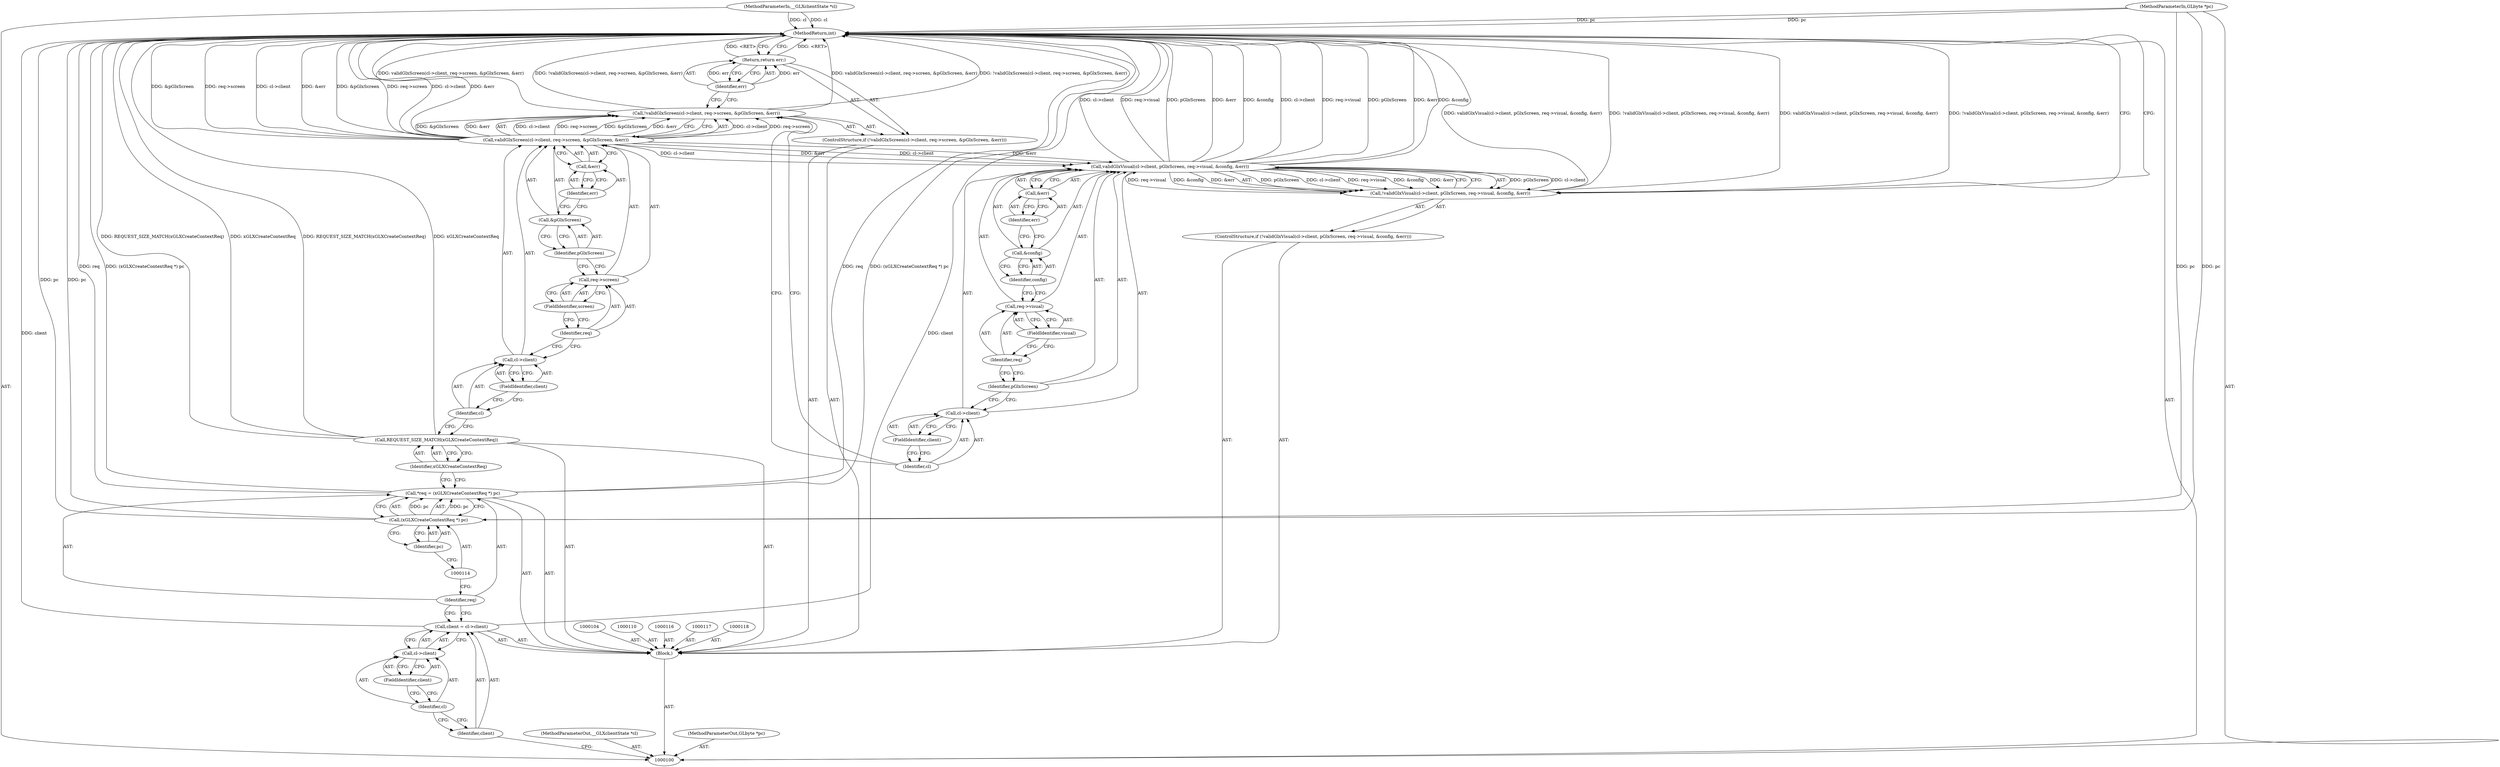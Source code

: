digraph "0_xserver_ec9c97c6bf70b523bc500bd3adf62176f1bb33a4" {
"1000150" [label="(MethodReturn,int)"];
"1000101" [label="(MethodParameterIn,__GLXclientState *cl)"];
"1000203" [label="(MethodParameterOut,__GLXclientState *cl)"];
"1000102" [label="(MethodParameterIn,GLbyte *pc)"];
"1000204" [label="(MethodParameterOut,GLbyte *pc)"];
"1000123" [label="(Call,validGlxScreen(cl->client, req->screen, &pGlxScreen, &err))"];
"1000124" [label="(Call,cl->client)"];
"1000125" [label="(Identifier,cl)"];
"1000126" [label="(FieldIdentifier,client)"];
"1000127" [label="(Call,req->screen)"];
"1000128" [label="(Identifier,req)"];
"1000129" [label="(FieldIdentifier,screen)"];
"1000121" [label="(ControlStructure,if (!validGlxScreen(cl->client, req->screen, &pGlxScreen, &err)))"];
"1000130" [label="(Call,&pGlxScreen)"];
"1000131" [label="(Identifier,pGlxScreen)"];
"1000132" [label="(Call,&err)"];
"1000133" [label="(Identifier,err)"];
"1000122" [label="(Call,!validGlxScreen(cl->client, req->screen, &pGlxScreen, &err))"];
"1000134" [label="(Return,return err;)"];
"1000135" [label="(Identifier,err)"];
"1000138" [label="(Call,validGlxVisual(cl->client, pGlxScreen, req->visual, &config, &err))"];
"1000139" [label="(Call,cl->client)"];
"1000140" [label="(Identifier,cl)"];
"1000141" [label="(FieldIdentifier,client)"];
"1000142" [label="(Identifier,pGlxScreen)"];
"1000143" [label="(Call,req->visual)"];
"1000144" [label="(Identifier,req)"];
"1000136" [label="(ControlStructure,if (!validGlxVisual(cl->client, pGlxScreen, req->visual, &config, &err)))"];
"1000145" [label="(FieldIdentifier,visual)"];
"1000146" [label="(Call,&config)"];
"1000147" [label="(Identifier,config)"];
"1000148" [label="(Call,&err)"];
"1000149" [label="(Identifier,err)"];
"1000137" [label="(Call,!validGlxVisual(cl->client, pGlxScreen, req->visual, &config, &err))"];
"1000103" [label="(Block,)"];
"1000105" [label="(Call,client = cl->client)"];
"1000106" [label="(Identifier,client)"];
"1000107" [label="(Call,cl->client)"];
"1000108" [label="(Identifier,cl)"];
"1000109" [label="(FieldIdentifier,client)"];
"1000111" [label="(Call,*req = (xGLXCreateContextReq *) pc)"];
"1000112" [label="(Identifier,req)"];
"1000113" [label="(Call,(xGLXCreateContextReq *) pc)"];
"1000115" [label="(Identifier,pc)"];
"1000120" [label="(Identifier,xGLXCreateContextReq)"];
"1000119" [label="(Call,REQUEST_SIZE_MATCH(xGLXCreateContextReq))"];
"1000150" -> "1000100"  [label="AST: "];
"1000150" -> "1000134"  [label="CFG: "];
"1000150" -> "1000137"  [label="CFG: "];
"1000134" -> "1000150"  [label="DDG: <RET>"];
"1000123" -> "1000150"  [label="DDG: &pGlxScreen"];
"1000123" -> "1000150"  [label="DDG: req->screen"];
"1000123" -> "1000150"  [label="DDG: cl->client"];
"1000123" -> "1000150"  [label="DDG: &err"];
"1000138" -> "1000150"  [label="DDG: pGlxScreen"];
"1000138" -> "1000150"  [label="DDG: &err"];
"1000138" -> "1000150"  [label="DDG: &config"];
"1000138" -> "1000150"  [label="DDG: cl->client"];
"1000138" -> "1000150"  [label="DDG: req->visual"];
"1000113" -> "1000150"  [label="DDG: pc"];
"1000137" -> "1000150"  [label="DDG: validGlxVisual(cl->client, pGlxScreen, req->visual, &config, &err)"];
"1000137" -> "1000150"  [label="DDG: !validGlxVisual(cl->client, pGlxScreen, req->visual, &config, &err)"];
"1000119" -> "1000150"  [label="DDG: REQUEST_SIZE_MATCH(xGLXCreateContextReq)"];
"1000119" -> "1000150"  [label="DDG: xGLXCreateContextReq"];
"1000122" -> "1000150"  [label="DDG: validGlxScreen(cl->client, req->screen, &pGlxScreen, &err)"];
"1000122" -> "1000150"  [label="DDG: !validGlxScreen(cl->client, req->screen, &pGlxScreen, &err)"];
"1000102" -> "1000150"  [label="DDG: pc"];
"1000111" -> "1000150"  [label="DDG: req"];
"1000111" -> "1000150"  [label="DDG: (xGLXCreateContextReq *) pc"];
"1000101" -> "1000150"  [label="DDG: cl"];
"1000105" -> "1000150"  [label="DDG: client"];
"1000101" -> "1000100"  [label="AST: "];
"1000101" -> "1000150"  [label="DDG: cl"];
"1000203" -> "1000100"  [label="AST: "];
"1000102" -> "1000100"  [label="AST: "];
"1000102" -> "1000150"  [label="DDG: pc"];
"1000102" -> "1000113"  [label="DDG: pc"];
"1000204" -> "1000100"  [label="AST: "];
"1000123" -> "1000122"  [label="AST: "];
"1000123" -> "1000132"  [label="CFG: "];
"1000124" -> "1000123"  [label="AST: "];
"1000127" -> "1000123"  [label="AST: "];
"1000130" -> "1000123"  [label="AST: "];
"1000132" -> "1000123"  [label="AST: "];
"1000122" -> "1000123"  [label="CFG: "];
"1000123" -> "1000150"  [label="DDG: &pGlxScreen"];
"1000123" -> "1000150"  [label="DDG: req->screen"];
"1000123" -> "1000150"  [label="DDG: cl->client"];
"1000123" -> "1000150"  [label="DDG: &err"];
"1000123" -> "1000122"  [label="DDG: cl->client"];
"1000123" -> "1000122"  [label="DDG: req->screen"];
"1000123" -> "1000122"  [label="DDG: &pGlxScreen"];
"1000123" -> "1000122"  [label="DDG: &err"];
"1000123" -> "1000138"  [label="DDG: cl->client"];
"1000123" -> "1000138"  [label="DDG: &err"];
"1000124" -> "1000123"  [label="AST: "];
"1000124" -> "1000126"  [label="CFG: "];
"1000125" -> "1000124"  [label="AST: "];
"1000126" -> "1000124"  [label="AST: "];
"1000128" -> "1000124"  [label="CFG: "];
"1000125" -> "1000124"  [label="AST: "];
"1000125" -> "1000119"  [label="CFG: "];
"1000126" -> "1000125"  [label="CFG: "];
"1000126" -> "1000124"  [label="AST: "];
"1000126" -> "1000125"  [label="CFG: "];
"1000124" -> "1000126"  [label="CFG: "];
"1000127" -> "1000123"  [label="AST: "];
"1000127" -> "1000129"  [label="CFG: "];
"1000128" -> "1000127"  [label="AST: "];
"1000129" -> "1000127"  [label="AST: "];
"1000131" -> "1000127"  [label="CFG: "];
"1000128" -> "1000127"  [label="AST: "];
"1000128" -> "1000124"  [label="CFG: "];
"1000129" -> "1000128"  [label="CFG: "];
"1000129" -> "1000127"  [label="AST: "];
"1000129" -> "1000128"  [label="CFG: "];
"1000127" -> "1000129"  [label="CFG: "];
"1000121" -> "1000103"  [label="AST: "];
"1000122" -> "1000121"  [label="AST: "];
"1000134" -> "1000121"  [label="AST: "];
"1000130" -> "1000123"  [label="AST: "];
"1000130" -> "1000131"  [label="CFG: "];
"1000131" -> "1000130"  [label="AST: "];
"1000133" -> "1000130"  [label="CFG: "];
"1000131" -> "1000130"  [label="AST: "];
"1000131" -> "1000127"  [label="CFG: "];
"1000130" -> "1000131"  [label="CFG: "];
"1000132" -> "1000123"  [label="AST: "];
"1000132" -> "1000133"  [label="CFG: "];
"1000133" -> "1000132"  [label="AST: "];
"1000123" -> "1000132"  [label="CFG: "];
"1000133" -> "1000132"  [label="AST: "];
"1000133" -> "1000130"  [label="CFG: "];
"1000132" -> "1000133"  [label="CFG: "];
"1000122" -> "1000121"  [label="AST: "];
"1000122" -> "1000123"  [label="CFG: "];
"1000123" -> "1000122"  [label="AST: "];
"1000135" -> "1000122"  [label="CFG: "];
"1000140" -> "1000122"  [label="CFG: "];
"1000122" -> "1000150"  [label="DDG: validGlxScreen(cl->client, req->screen, &pGlxScreen, &err)"];
"1000122" -> "1000150"  [label="DDG: !validGlxScreen(cl->client, req->screen, &pGlxScreen, &err)"];
"1000123" -> "1000122"  [label="DDG: cl->client"];
"1000123" -> "1000122"  [label="DDG: req->screen"];
"1000123" -> "1000122"  [label="DDG: &pGlxScreen"];
"1000123" -> "1000122"  [label="DDG: &err"];
"1000134" -> "1000121"  [label="AST: "];
"1000134" -> "1000135"  [label="CFG: "];
"1000135" -> "1000134"  [label="AST: "];
"1000150" -> "1000134"  [label="CFG: "];
"1000134" -> "1000150"  [label="DDG: <RET>"];
"1000135" -> "1000134"  [label="DDG: err"];
"1000135" -> "1000134"  [label="AST: "];
"1000135" -> "1000122"  [label="CFG: "];
"1000134" -> "1000135"  [label="CFG: "];
"1000135" -> "1000134"  [label="DDG: err"];
"1000138" -> "1000137"  [label="AST: "];
"1000138" -> "1000148"  [label="CFG: "];
"1000139" -> "1000138"  [label="AST: "];
"1000142" -> "1000138"  [label="AST: "];
"1000143" -> "1000138"  [label="AST: "];
"1000146" -> "1000138"  [label="AST: "];
"1000148" -> "1000138"  [label="AST: "];
"1000137" -> "1000138"  [label="CFG: "];
"1000138" -> "1000150"  [label="DDG: pGlxScreen"];
"1000138" -> "1000150"  [label="DDG: &err"];
"1000138" -> "1000150"  [label="DDG: &config"];
"1000138" -> "1000150"  [label="DDG: cl->client"];
"1000138" -> "1000150"  [label="DDG: req->visual"];
"1000138" -> "1000137"  [label="DDG: pGlxScreen"];
"1000138" -> "1000137"  [label="DDG: cl->client"];
"1000138" -> "1000137"  [label="DDG: req->visual"];
"1000138" -> "1000137"  [label="DDG: &config"];
"1000138" -> "1000137"  [label="DDG: &err"];
"1000123" -> "1000138"  [label="DDG: cl->client"];
"1000123" -> "1000138"  [label="DDG: &err"];
"1000139" -> "1000138"  [label="AST: "];
"1000139" -> "1000141"  [label="CFG: "];
"1000140" -> "1000139"  [label="AST: "];
"1000141" -> "1000139"  [label="AST: "];
"1000142" -> "1000139"  [label="CFG: "];
"1000140" -> "1000139"  [label="AST: "];
"1000140" -> "1000122"  [label="CFG: "];
"1000141" -> "1000140"  [label="CFG: "];
"1000141" -> "1000139"  [label="AST: "];
"1000141" -> "1000140"  [label="CFG: "];
"1000139" -> "1000141"  [label="CFG: "];
"1000142" -> "1000138"  [label="AST: "];
"1000142" -> "1000139"  [label="CFG: "];
"1000144" -> "1000142"  [label="CFG: "];
"1000143" -> "1000138"  [label="AST: "];
"1000143" -> "1000145"  [label="CFG: "];
"1000144" -> "1000143"  [label="AST: "];
"1000145" -> "1000143"  [label="AST: "];
"1000147" -> "1000143"  [label="CFG: "];
"1000144" -> "1000143"  [label="AST: "];
"1000144" -> "1000142"  [label="CFG: "];
"1000145" -> "1000144"  [label="CFG: "];
"1000136" -> "1000103"  [label="AST: "];
"1000137" -> "1000136"  [label="AST: "];
"1000145" -> "1000143"  [label="AST: "];
"1000145" -> "1000144"  [label="CFG: "];
"1000143" -> "1000145"  [label="CFG: "];
"1000146" -> "1000138"  [label="AST: "];
"1000146" -> "1000147"  [label="CFG: "];
"1000147" -> "1000146"  [label="AST: "];
"1000149" -> "1000146"  [label="CFG: "];
"1000147" -> "1000146"  [label="AST: "];
"1000147" -> "1000143"  [label="CFG: "];
"1000146" -> "1000147"  [label="CFG: "];
"1000148" -> "1000138"  [label="AST: "];
"1000148" -> "1000149"  [label="CFG: "];
"1000149" -> "1000148"  [label="AST: "];
"1000138" -> "1000148"  [label="CFG: "];
"1000149" -> "1000148"  [label="AST: "];
"1000149" -> "1000146"  [label="CFG: "];
"1000148" -> "1000149"  [label="CFG: "];
"1000137" -> "1000136"  [label="AST: "];
"1000137" -> "1000138"  [label="CFG: "];
"1000138" -> "1000137"  [label="AST: "];
"1000150" -> "1000137"  [label="CFG: "];
"1000137" -> "1000150"  [label="DDG: validGlxVisual(cl->client, pGlxScreen, req->visual, &config, &err)"];
"1000137" -> "1000150"  [label="DDG: !validGlxVisual(cl->client, pGlxScreen, req->visual, &config, &err)"];
"1000138" -> "1000137"  [label="DDG: pGlxScreen"];
"1000138" -> "1000137"  [label="DDG: cl->client"];
"1000138" -> "1000137"  [label="DDG: req->visual"];
"1000138" -> "1000137"  [label="DDG: &config"];
"1000138" -> "1000137"  [label="DDG: &err"];
"1000103" -> "1000100"  [label="AST: "];
"1000104" -> "1000103"  [label="AST: "];
"1000105" -> "1000103"  [label="AST: "];
"1000110" -> "1000103"  [label="AST: "];
"1000111" -> "1000103"  [label="AST: "];
"1000116" -> "1000103"  [label="AST: "];
"1000117" -> "1000103"  [label="AST: "];
"1000118" -> "1000103"  [label="AST: "];
"1000119" -> "1000103"  [label="AST: "];
"1000121" -> "1000103"  [label="AST: "];
"1000136" -> "1000103"  [label="AST: "];
"1000105" -> "1000103"  [label="AST: "];
"1000105" -> "1000107"  [label="CFG: "];
"1000106" -> "1000105"  [label="AST: "];
"1000107" -> "1000105"  [label="AST: "];
"1000112" -> "1000105"  [label="CFG: "];
"1000105" -> "1000150"  [label="DDG: client"];
"1000106" -> "1000105"  [label="AST: "];
"1000106" -> "1000100"  [label="CFG: "];
"1000108" -> "1000106"  [label="CFG: "];
"1000107" -> "1000105"  [label="AST: "];
"1000107" -> "1000109"  [label="CFG: "];
"1000108" -> "1000107"  [label="AST: "];
"1000109" -> "1000107"  [label="AST: "];
"1000105" -> "1000107"  [label="CFG: "];
"1000108" -> "1000107"  [label="AST: "];
"1000108" -> "1000106"  [label="CFG: "];
"1000109" -> "1000108"  [label="CFG: "];
"1000109" -> "1000107"  [label="AST: "];
"1000109" -> "1000108"  [label="CFG: "];
"1000107" -> "1000109"  [label="CFG: "];
"1000111" -> "1000103"  [label="AST: "];
"1000111" -> "1000113"  [label="CFG: "];
"1000112" -> "1000111"  [label="AST: "];
"1000113" -> "1000111"  [label="AST: "];
"1000120" -> "1000111"  [label="CFG: "];
"1000111" -> "1000150"  [label="DDG: req"];
"1000111" -> "1000150"  [label="DDG: (xGLXCreateContextReq *) pc"];
"1000113" -> "1000111"  [label="DDG: pc"];
"1000112" -> "1000111"  [label="AST: "];
"1000112" -> "1000105"  [label="CFG: "];
"1000114" -> "1000112"  [label="CFG: "];
"1000113" -> "1000111"  [label="AST: "];
"1000113" -> "1000115"  [label="CFG: "];
"1000114" -> "1000113"  [label="AST: "];
"1000115" -> "1000113"  [label="AST: "];
"1000111" -> "1000113"  [label="CFG: "];
"1000113" -> "1000150"  [label="DDG: pc"];
"1000113" -> "1000111"  [label="DDG: pc"];
"1000102" -> "1000113"  [label="DDG: pc"];
"1000115" -> "1000113"  [label="AST: "];
"1000115" -> "1000114"  [label="CFG: "];
"1000113" -> "1000115"  [label="CFG: "];
"1000120" -> "1000119"  [label="AST: "];
"1000120" -> "1000111"  [label="CFG: "];
"1000119" -> "1000120"  [label="CFG: "];
"1000119" -> "1000103"  [label="AST: "];
"1000119" -> "1000120"  [label="CFG: "];
"1000120" -> "1000119"  [label="AST: "];
"1000125" -> "1000119"  [label="CFG: "];
"1000119" -> "1000150"  [label="DDG: REQUEST_SIZE_MATCH(xGLXCreateContextReq)"];
"1000119" -> "1000150"  [label="DDG: xGLXCreateContextReq"];
}
